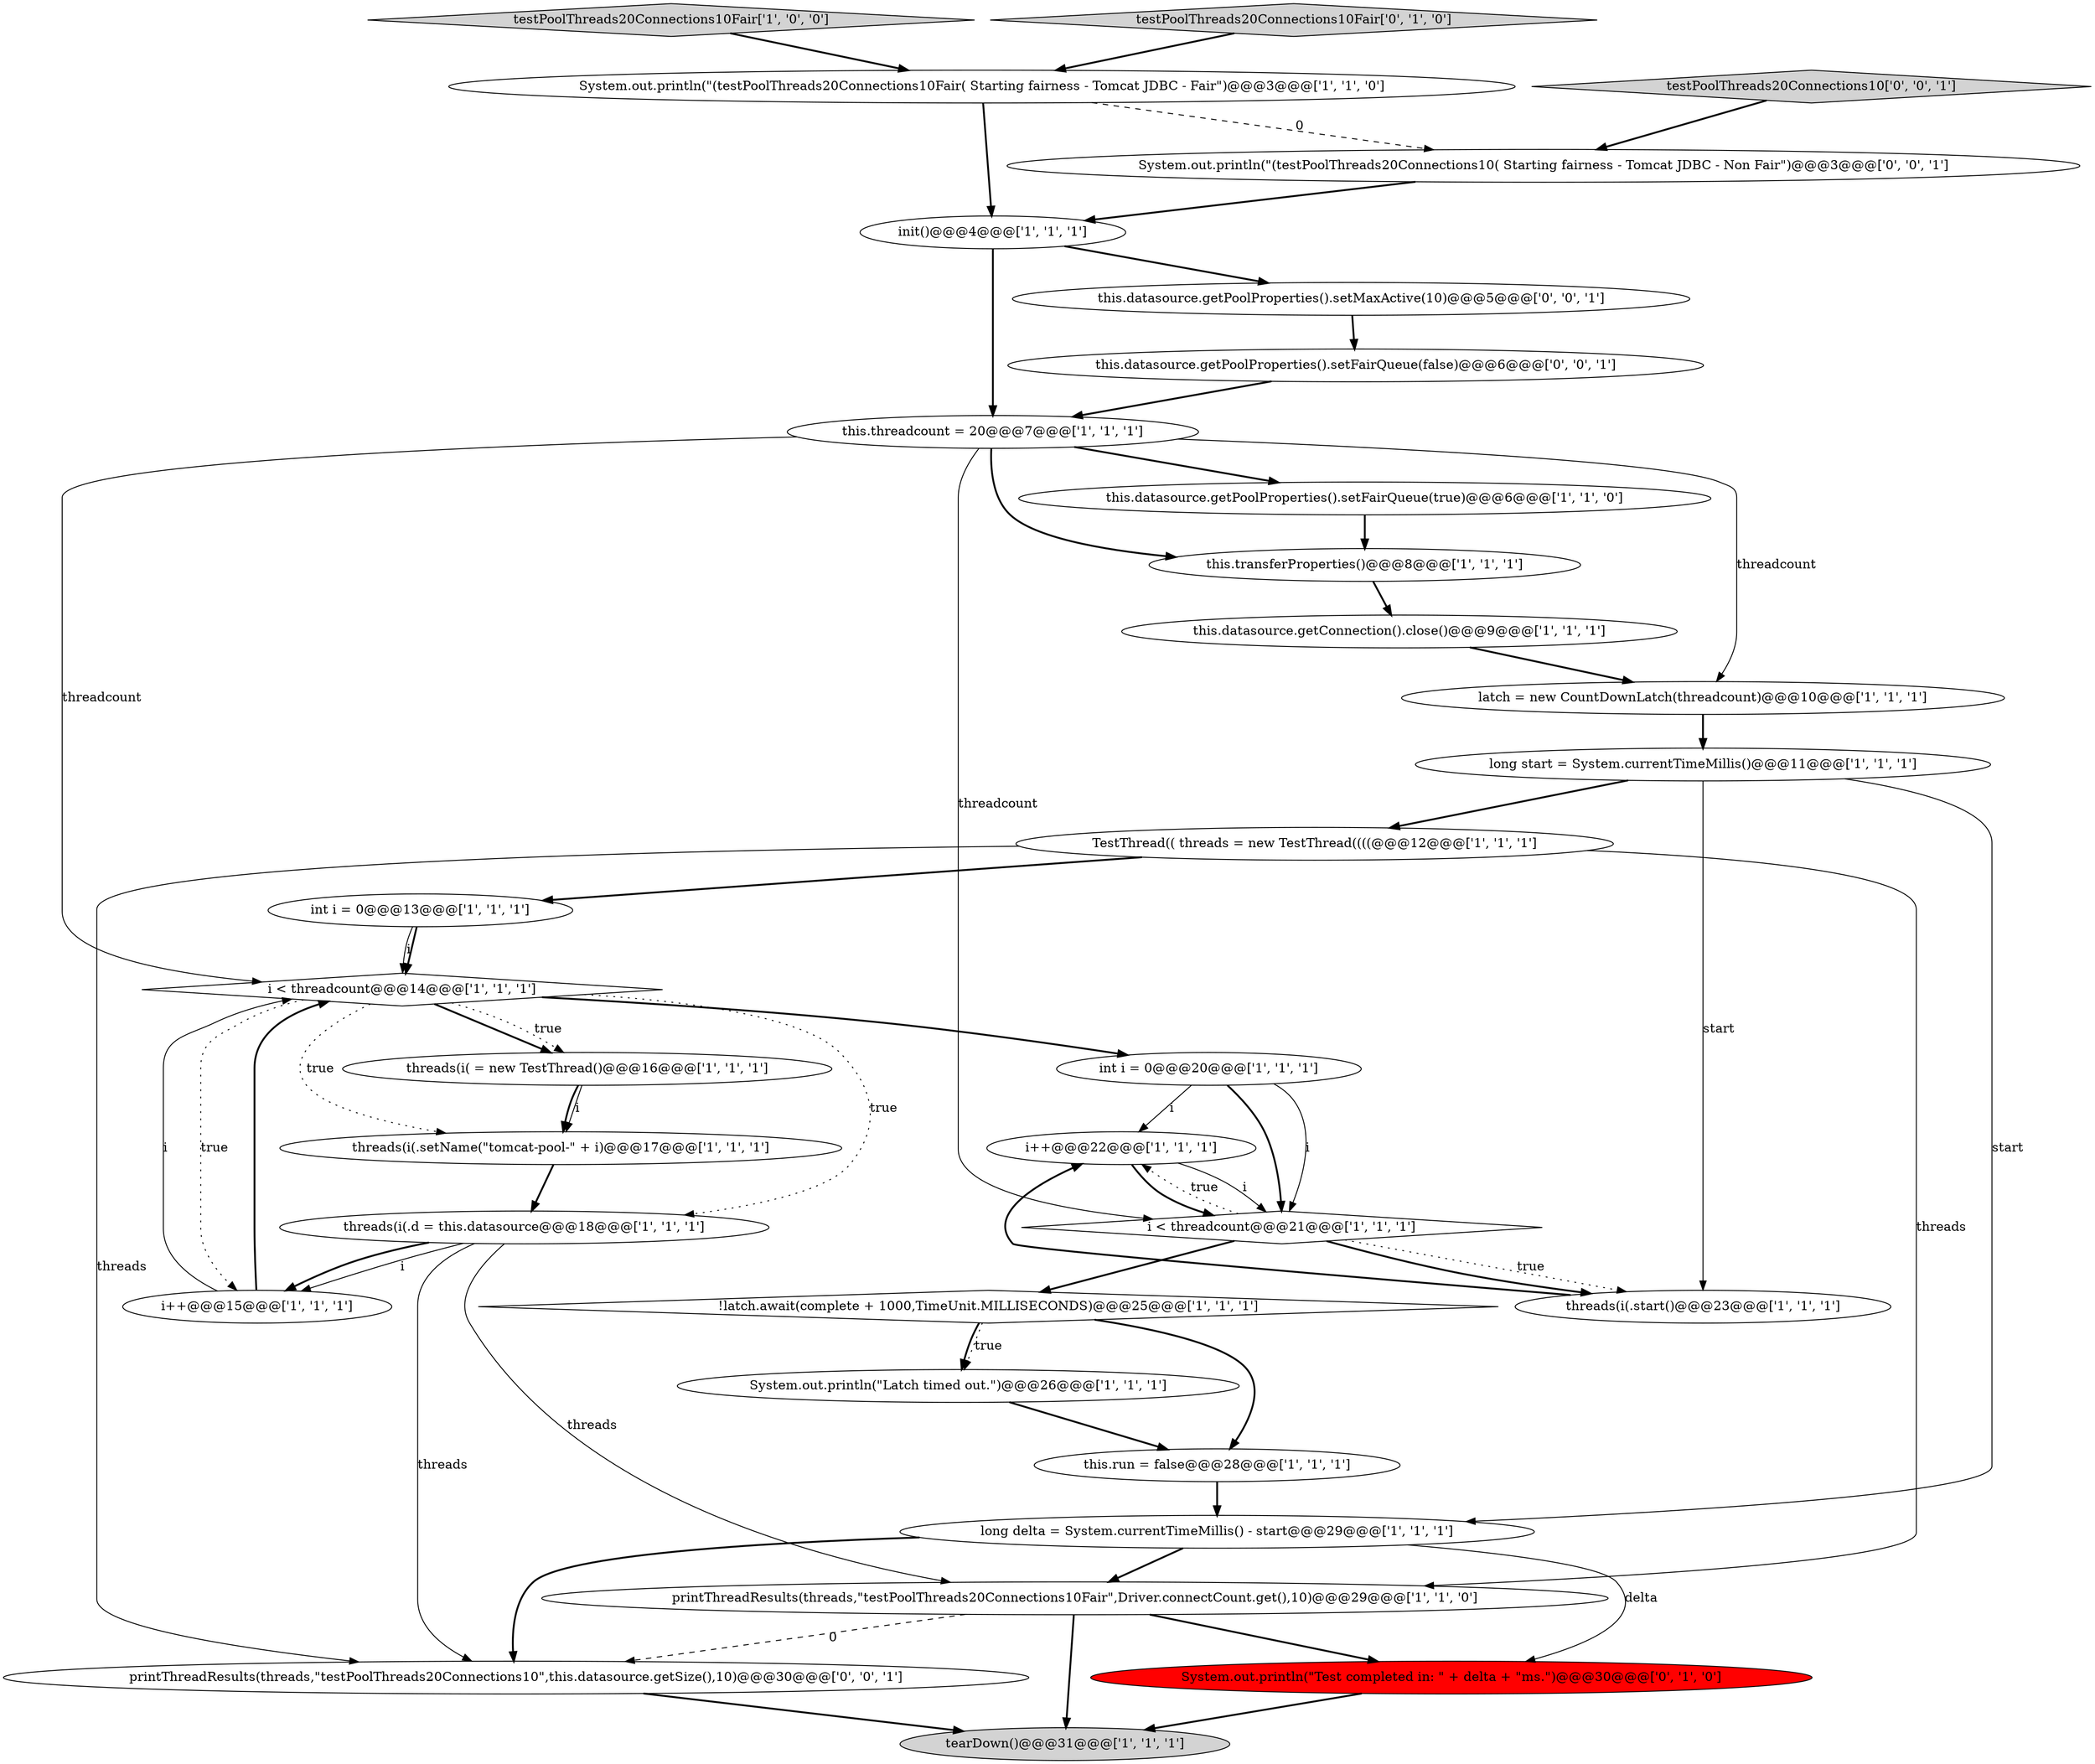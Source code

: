 digraph {
4 [style = filled, label = "long delta = System.currentTimeMillis() - start@@@29@@@['1', '1', '1']", fillcolor = white, shape = ellipse image = "AAA0AAABBB1BBB"];
14 [style = filled, label = "TestThread(( threads = new TestThread((((@@@12@@@['1', '1', '1']", fillcolor = white, shape = ellipse image = "AAA0AAABBB1BBB"];
28 [style = filled, label = "printThreadResults(threads,\"testPoolThreads20Connections10\",this.datasource.getSize(),10)@@@30@@@['0', '0', '1']", fillcolor = white, shape = ellipse image = "AAA0AAABBB3BBB"];
10 [style = filled, label = "int i = 0@@@20@@@['1', '1', '1']", fillcolor = white, shape = ellipse image = "AAA0AAABBB1BBB"];
11 [style = filled, label = "int i = 0@@@13@@@['1', '1', '1']", fillcolor = white, shape = ellipse image = "AAA0AAABBB1BBB"];
15 [style = filled, label = "this.datasource.getPoolProperties().setFairQueue(true)@@@6@@@['1', '1', '0']", fillcolor = white, shape = ellipse image = "AAA0AAABBB1BBB"];
8 [style = filled, label = "i++@@@22@@@['1', '1', '1']", fillcolor = white, shape = ellipse image = "AAA0AAABBB1BBB"];
21 [style = filled, label = "tearDown()@@@31@@@['1', '1', '1']", fillcolor = lightgray, shape = ellipse image = "AAA0AAABBB1BBB"];
19 [style = filled, label = "testPoolThreads20Connections10Fair['1', '0', '0']", fillcolor = lightgray, shape = diamond image = "AAA0AAABBB1BBB"];
3 [style = filled, label = "this.datasource.getConnection().close()@@@9@@@['1', '1', '1']", fillcolor = white, shape = ellipse image = "AAA0AAABBB1BBB"];
27 [style = filled, label = "testPoolThreads20Connections10Fair['0', '1', '0']", fillcolor = lightgray, shape = diamond image = "AAA0AAABBB2BBB"];
29 [style = filled, label = "testPoolThreads20Connections10['0', '0', '1']", fillcolor = lightgray, shape = diamond image = "AAA0AAABBB3BBB"];
2 [style = filled, label = "threads(i(.setName(\"tomcat-pool-\" + i)@@@17@@@['1', '1', '1']", fillcolor = white, shape = ellipse image = "AAA0AAABBB1BBB"];
23 [style = filled, label = "threads(i(.d = this.datasource@@@18@@@['1', '1', '1']", fillcolor = white, shape = ellipse image = "AAA0AAABBB1BBB"];
5 [style = filled, label = "latch = new CountDownLatch(threadcount)@@@10@@@['1', '1', '1']", fillcolor = white, shape = ellipse image = "AAA0AAABBB1BBB"];
6 [style = filled, label = "this.threadcount = 20@@@7@@@['1', '1', '1']", fillcolor = white, shape = ellipse image = "AAA0AAABBB1BBB"];
18 [style = filled, label = "System.out.println(\"Latch timed out.\")@@@26@@@['1', '1', '1']", fillcolor = white, shape = ellipse image = "AAA0AAABBB1BBB"];
16 [style = filled, label = "long start = System.currentTimeMillis()@@@11@@@['1', '1', '1']", fillcolor = white, shape = ellipse image = "AAA0AAABBB1BBB"];
0 [style = filled, label = "System.out.println(\"(testPoolThreads20Connections10Fair( Starting fairness - Tomcat JDBC - Fair\")@@@3@@@['1', '1', '0']", fillcolor = white, shape = ellipse image = "AAA0AAABBB1BBB"];
1 [style = filled, label = "init()@@@4@@@['1', '1', '1']", fillcolor = white, shape = ellipse image = "AAA0AAABBB1BBB"];
31 [style = filled, label = "this.datasource.getPoolProperties().setMaxActive(10)@@@5@@@['0', '0', '1']", fillcolor = white, shape = ellipse image = "AAA0AAABBB3BBB"];
24 [style = filled, label = "this.run = false@@@28@@@['1', '1', '1']", fillcolor = white, shape = ellipse image = "AAA0AAABBB1BBB"];
13 [style = filled, label = "this.transferProperties()@@@8@@@['1', '1', '1']", fillcolor = white, shape = ellipse image = "AAA0AAABBB1BBB"];
17 [style = filled, label = "threads(i(.start()@@@23@@@['1', '1', '1']", fillcolor = white, shape = ellipse image = "AAA0AAABBB1BBB"];
7 [style = filled, label = "threads(i( = new TestThread()@@@16@@@['1', '1', '1']", fillcolor = white, shape = ellipse image = "AAA0AAABBB1BBB"];
12 [style = filled, label = "i < threadcount@@@14@@@['1', '1', '1']", fillcolor = white, shape = diamond image = "AAA0AAABBB1BBB"];
30 [style = filled, label = "this.datasource.getPoolProperties().setFairQueue(false)@@@6@@@['0', '0', '1']", fillcolor = white, shape = ellipse image = "AAA0AAABBB3BBB"];
9 [style = filled, label = "i < threadcount@@@21@@@['1', '1', '1']", fillcolor = white, shape = diamond image = "AAA0AAABBB1BBB"];
22 [style = filled, label = "printThreadResults(threads,\"testPoolThreads20Connections10Fair\",Driver.connectCount.get(),10)@@@29@@@['1', '1', '0']", fillcolor = white, shape = ellipse image = "AAA0AAABBB1BBB"];
25 [style = filled, label = "!latch.await(complete + 1000,TimeUnit.MILLISECONDS)@@@25@@@['1', '1', '1']", fillcolor = white, shape = diamond image = "AAA0AAABBB1BBB"];
26 [style = filled, label = "System.out.println(\"Test completed in: \" + delta + \"ms.\")@@@30@@@['0', '1', '0']", fillcolor = red, shape = ellipse image = "AAA1AAABBB2BBB"];
32 [style = filled, label = "System.out.println(\"(testPoolThreads20Connections10( Starting fairness - Tomcat JDBC - Non Fair\")@@@3@@@['0', '0', '1']", fillcolor = white, shape = ellipse image = "AAA0AAABBB3BBB"];
20 [style = filled, label = "i++@@@15@@@['1', '1', '1']", fillcolor = white, shape = ellipse image = "AAA0AAABBB1BBB"];
17->8 [style = bold, label=""];
22->26 [style = bold, label=""];
23->20 [style = bold, label=""];
15->13 [style = bold, label=""];
18->24 [style = bold, label=""];
4->26 [style = solid, label="delta"];
14->28 [style = solid, label="threads"];
6->12 [style = solid, label="threadcount"];
12->23 [style = dotted, label="true"];
27->0 [style = bold, label=""];
7->2 [style = solid, label="i"];
10->8 [style = solid, label="i"];
23->22 [style = solid, label="threads"];
9->17 [style = dotted, label="true"];
0->32 [style = dashed, label="0"];
6->9 [style = solid, label="threadcount"];
12->2 [style = dotted, label="true"];
25->18 [style = bold, label=""];
22->21 [style = bold, label=""];
9->17 [style = bold, label=""];
11->12 [style = bold, label=""];
30->6 [style = bold, label=""];
8->9 [style = solid, label="i"];
14->22 [style = solid, label="threads"];
12->7 [style = bold, label=""];
4->28 [style = bold, label=""];
6->15 [style = bold, label=""];
19->0 [style = bold, label=""];
23->28 [style = solid, label="threads"];
25->18 [style = dotted, label="true"];
26->21 [style = bold, label=""];
9->8 [style = dotted, label="true"];
5->16 [style = bold, label=""];
2->23 [style = bold, label=""];
25->24 [style = bold, label=""];
3->5 [style = bold, label=""];
12->10 [style = bold, label=""];
1->6 [style = bold, label=""];
24->4 [style = bold, label=""];
28->21 [style = bold, label=""];
6->5 [style = solid, label="threadcount"];
23->20 [style = solid, label="i"];
13->3 [style = bold, label=""];
11->12 [style = solid, label="i"];
16->4 [style = solid, label="start"];
12->20 [style = dotted, label="true"];
22->28 [style = dashed, label="0"];
7->2 [style = bold, label=""];
0->1 [style = bold, label=""];
29->32 [style = bold, label=""];
9->25 [style = bold, label=""];
32->1 [style = bold, label=""];
6->13 [style = bold, label=""];
20->12 [style = bold, label=""];
31->30 [style = bold, label=""];
8->9 [style = bold, label=""];
16->17 [style = solid, label="start"];
16->14 [style = bold, label=""];
20->12 [style = solid, label="i"];
10->9 [style = solid, label="i"];
10->9 [style = bold, label=""];
1->31 [style = bold, label=""];
12->7 [style = dotted, label="true"];
14->11 [style = bold, label=""];
4->22 [style = bold, label=""];
}
